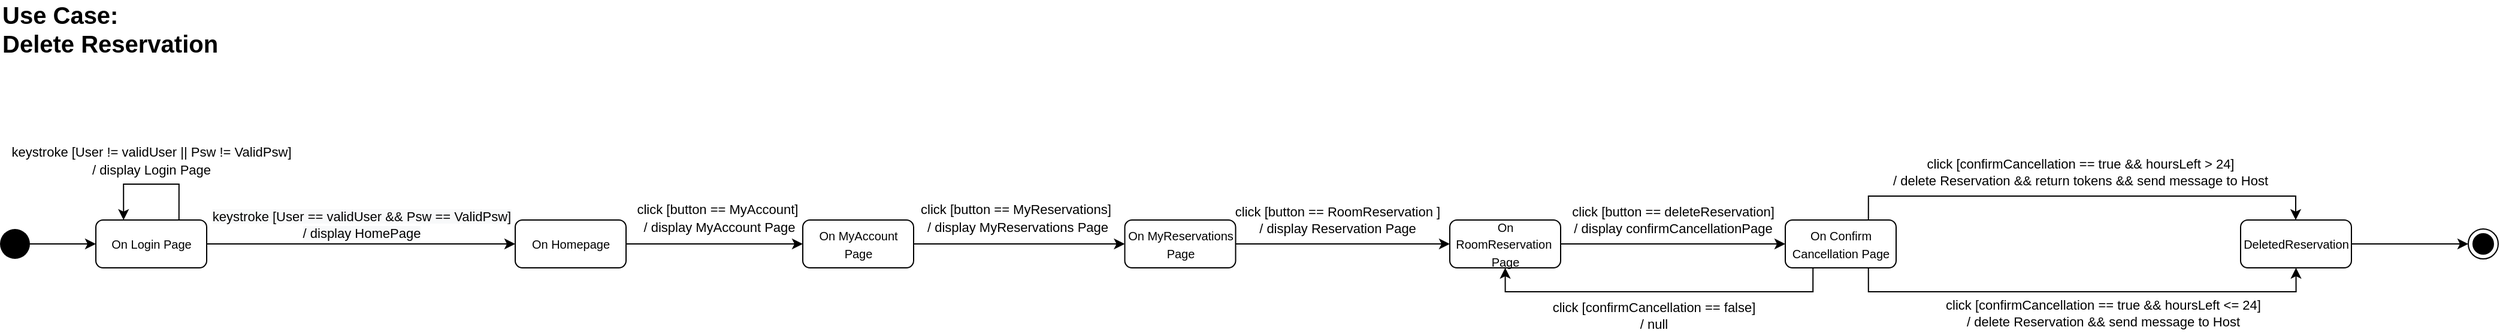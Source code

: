 <mxfile version="14.0.0" type="github">
  <diagram id="Sy-a1GYnmS4wTFmJo3Hj" name="Page-1">
    <mxGraphModel dx="1038" dy="548" grid="1" gridSize="10" guides="1" tooltips="1" connect="1" arrows="1" fold="1" page="1" pageScale="1" pageWidth="827" pageHeight="1169" math="0" shadow="0">
      <root>
        <mxCell id="0" />
        <mxCell id="1" parent="0" />
        <mxCell id="TPo1pg6oQU_OulfIT7Oh-1" value="&lt;b style=&quot;font-size: 20px&quot;&gt;&lt;font style=&quot;font-size: 20px&quot;&gt;Use Case:&lt;br&gt;&lt;/font&gt;&lt;/b&gt;&lt;div style=&quot;font-size: 20px&quot;&gt;&lt;b&gt;Delete Reservation&lt;/b&gt;&lt;/div&gt;" style="text;html=1;align=left;verticalAlign=middle;resizable=0;points=[];autosize=1;" parent="1" vertex="1">
          <mxGeometry x="60" y="80" width="200" height="40" as="geometry" />
        </mxCell>
        <mxCell id="TPo1pg6oQU_OulfIT7Oh-2" style="edgeStyle=orthogonalEdgeStyle;rounded=0;orthogonalLoop=1;jettySize=auto;html=1;" parent="1" source="TPo1pg6oQU_OulfIT7Oh-3" target="TPo1pg6oQU_OulfIT7Oh-5" edge="1">
          <mxGeometry relative="1" as="geometry" />
        </mxCell>
        <mxCell id="TPo1pg6oQU_OulfIT7Oh-3" value="" style="ellipse;fillColor=#000000;strokeColor=none;" parent="1" vertex="1">
          <mxGeometry x="60" y="267.5" width="25" height="25" as="geometry" />
        </mxCell>
        <mxCell id="TPo1pg6oQU_OulfIT7Oh-4" style="edgeStyle=orthogonalEdgeStyle;rounded=0;orthogonalLoop=1;jettySize=auto;html=1;exitX=1;exitY=0.5;exitDx=0;exitDy=0;" parent="1" source="TPo1pg6oQU_OulfIT7Oh-5" target="TPo1pg6oQU_OulfIT7Oh-6" edge="1">
          <mxGeometry relative="1" as="geometry" />
        </mxCell>
        <mxCell id="TPo1pg6oQU_OulfIT7Oh-5" value="&lt;span style=&quot;font-size: 10px&quot;&gt;On Login Page&lt;/span&gt;" style="rounded=1;whiteSpace=wrap;html=1;strokeWidth=1;" parent="1" vertex="1">
          <mxGeometry x="140" y="260" width="92.5" height="40" as="geometry" />
        </mxCell>
        <mxCell id="TPo1pg6oQU_OulfIT7Oh-6" value="&lt;span style=&quot;font-size: 10px&quot;&gt;On Homepage&lt;/span&gt;" style="rounded=1;whiteSpace=wrap;html=1;strokeWidth=1;" parent="1" vertex="1">
          <mxGeometry x="490" y="260" width="92.5" height="40" as="geometry" />
        </mxCell>
        <mxCell id="TPo1pg6oQU_OulfIT7Oh-7" value="&lt;font style=&quot;font-size: 11px&quot;&gt;keystroke [User != validUser || Psw != ValidPsw]&lt;br&gt;/ display Login Page&lt;/font&gt;" style="text;html=1;align=center;verticalAlign=middle;resizable=0;points=[];autosize=1;" parent="1" vertex="1">
          <mxGeometry x="61.25" y="195" width="250" height="30" as="geometry" />
        </mxCell>
        <mxCell id="TPo1pg6oQU_OulfIT7Oh-8" value="&lt;font style=&quot;font-size: 11px&quot;&gt;&lt;span style=&quot;color: rgb(0 , 0 , 0) ; font-family: &amp;#34;helvetica&amp;#34; ; font-style: normal ; font-weight: 400 ; letter-spacing: normal ; text-indent: 0px ; text-transform: none ; word-spacing: 0px ; background-color: rgb(248 , 249 , 250) ; display: inline ; float: none&quot;&gt;keystroke [User == validUser &amp;amp;&amp;amp; Psw == ValidPsw]&lt;/span&gt;&lt;br style=&quot;color: rgb(0 , 0 , 0) ; font-family: &amp;#34;helvetica&amp;#34; ; font-style: normal ; font-weight: 400 ; letter-spacing: normal ; text-indent: 0px ; text-transform: none ; word-spacing: 0px ; background-color: rgb(248 , 249 , 250)&quot;&gt;&lt;span style=&quot;color: rgb(0 , 0 , 0) ; font-family: &amp;#34;helvetica&amp;#34; ; font-style: normal ; font-weight: 400 ; letter-spacing: normal ; text-indent: 0px ; text-transform: none ; word-spacing: 0px ; background-color: rgb(248 , 249 , 250) ; display: inline ; float: none&quot;&gt;/ display HomePage&lt;/span&gt;&lt;/font&gt;" style="text;whiteSpace=wrap;html=1;align=center;" parent="1" vertex="1">
          <mxGeometry x="232.5" y="242.5" width="257.5" height="50" as="geometry" />
        </mxCell>
        <mxCell id="TPo1pg6oQU_OulfIT7Oh-9" style="edgeStyle=orthogonalEdgeStyle;rounded=0;orthogonalLoop=1;jettySize=auto;html=1;exitX=0.75;exitY=0;exitDx=0;exitDy=0;entryX=0.25;entryY=0;entryDx=0;entryDy=0;" parent="1" source="TPo1pg6oQU_OulfIT7Oh-5" target="TPo1pg6oQU_OulfIT7Oh-5" edge="1">
          <mxGeometry relative="1" as="geometry">
            <Array as="points">
              <mxPoint x="209" y="230" />
              <mxPoint x="163" y="230" />
            </Array>
          </mxGeometry>
        </mxCell>
        <mxCell id="TPo1pg6oQU_OulfIT7Oh-10" style="edgeStyle=orthogonalEdgeStyle;rounded=0;orthogonalLoop=1;jettySize=auto;html=1;exitX=1;exitY=0.5;exitDx=0;exitDy=0;entryX=0;entryY=0.5;entryDx=0;entryDy=0;" parent="1" edge="1" target="TPo1pg6oQU_OulfIT7Oh-13" source="TPo1pg6oQU_OulfIT7Oh-6">
          <mxGeometry relative="1" as="geometry">
            <mxPoint x="700" y="280" as="targetPoint" />
            <mxPoint x="610" y="280" as="sourcePoint" />
          </mxGeometry>
        </mxCell>
        <mxCell id="TPo1pg6oQU_OulfIT7Oh-11" value="&lt;font style=&quot;font-size: 11px&quot;&gt;click [button == MyAccount]&amp;nbsp;&lt;br&gt;/ display MyAccount Page&lt;br&gt;&lt;/font&gt;" style="text;html=1;align=center;verticalAlign=middle;resizable=0;points=[];autosize=1;" parent="1" vertex="1">
          <mxGeometry x="585" y="242.5" width="150" height="30" as="geometry" />
        </mxCell>
        <mxCell id="TPo1pg6oQU_OulfIT7Oh-12" style="edgeStyle=orthogonalEdgeStyle;rounded=0;orthogonalLoop=1;jettySize=auto;html=1;exitX=1;exitY=0.5;exitDx=0;exitDy=0;entryX=0;entryY=0.5;entryDx=0;entryDy=0;" parent="1" source="TPo1pg6oQU_OulfIT7Oh-13" target="TPo1pg6oQU_OulfIT7Oh-15" edge="1">
          <mxGeometry relative="1" as="geometry" />
        </mxCell>
        <mxCell id="TPo1pg6oQU_OulfIT7Oh-13" value="&lt;span style=&quot;font-size: 10px&quot;&gt;On MyAccount Page&lt;/span&gt;" style="rounded=1;whiteSpace=wrap;html=1;strokeWidth=1;" parent="1" vertex="1">
          <mxGeometry x="730" y="260" width="92.5" height="40" as="geometry" />
        </mxCell>
        <mxCell id="TPo1pg6oQU_OulfIT7Oh-19" style="edgeStyle=orthogonalEdgeStyle;rounded=0;orthogonalLoop=1;jettySize=auto;html=1;exitX=1;exitY=0.5;exitDx=0;exitDy=0;entryX=0;entryY=0.5;entryDx=0;entryDy=0;" parent="1" source="TPo1pg6oQU_OulfIT7Oh-15" target="TPo1pg6oQU_OulfIT7Oh-18" edge="1">
          <mxGeometry relative="1" as="geometry" />
        </mxCell>
        <mxCell id="TPo1pg6oQU_OulfIT7Oh-20" value="click [button == RoomReservation ]&lt;br&gt;/ display Reservation Page" style="edgeLabel;html=1;align=center;verticalAlign=middle;resizable=0;points=[];" parent="TPo1pg6oQU_OulfIT7Oh-19" vertex="1" connectable="0">
          <mxGeometry x="-0.25" relative="1" as="geometry">
            <mxPoint x="17.1" y="-20" as="offset" />
          </mxGeometry>
        </mxCell>
        <mxCell id="TPo1pg6oQU_OulfIT7Oh-15" value="&lt;span style=&quot;font-size: 10px&quot;&gt;On MyReservations Page&lt;/span&gt;" style="rounded=1;whiteSpace=wrap;html=1;strokeWidth=1;" parent="1" vertex="1">
          <mxGeometry x="998.75" y="260" width="92.5" height="40" as="geometry" />
        </mxCell>
        <mxCell id="TPo1pg6oQU_OulfIT7Oh-16" value="&lt;font style=&quot;font-size: 11px&quot;&gt;click [button == MyReservations]&amp;nbsp;&lt;br&gt;/ display MyReservations Page&lt;br&gt;&lt;/font&gt;" style="text;html=1;align=center;verticalAlign=middle;resizable=0;points=[];autosize=1;" parent="1" vertex="1">
          <mxGeometry x="818.75" y="242.5" width="180" height="30" as="geometry" />
        </mxCell>
        <mxCell id="TPo1pg6oQU_OulfIT7Oh-22" style="edgeStyle=orthogonalEdgeStyle;rounded=0;orthogonalLoop=1;jettySize=auto;html=1;exitX=1;exitY=0.5;exitDx=0;exitDy=0;entryX=0;entryY=0.5;entryDx=0;entryDy=0;" parent="1" source="TPo1pg6oQU_OulfIT7Oh-18" target="TPo1pg6oQU_OulfIT7Oh-21" edge="1">
          <mxGeometry relative="1" as="geometry" />
        </mxCell>
        <mxCell id="TPo1pg6oQU_OulfIT7Oh-23" value="click [button == deleteReservation]&lt;br&gt;/ display confirmCancellationPage" style="edgeLabel;html=1;align=center;verticalAlign=middle;resizable=0;points=[];" parent="TPo1pg6oQU_OulfIT7Oh-22" vertex="1" connectable="0">
          <mxGeometry x="-0.174" relative="1" as="geometry">
            <mxPoint x="15.9" y="-20" as="offset" />
          </mxGeometry>
        </mxCell>
        <mxCell id="TPo1pg6oQU_OulfIT7Oh-18" value="&lt;span style=&quot;font-size: 10px&quot;&gt;On RoomReservation&amp;nbsp; Page&lt;/span&gt;" style="rounded=1;whiteSpace=wrap;html=1;strokeWidth=1;" parent="1" vertex="1">
          <mxGeometry x="1270" y="260" width="92.5" height="40" as="geometry" />
        </mxCell>
        <mxCell id="TPo1pg6oQU_OulfIT7Oh-25" style="edgeStyle=orthogonalEdgeStyle;rounded=0;orthogonalLoop=1;jettySize=auto;html=1;exitX=0.75;exitY=0;exitDx=0;exitDy=0;" parent="1" source="TPo1pg6oQU_OulfIT7Oh-21" target="Mvh5Mc5C0CMx6wv9Dtu0-1" edge="1">
          <mxGeometry relative="1" as="geometry">
            <mxPoint x="1910" y="270" as="targetPoint" />
            <Array as="points">
              <mxPoint x="1619" y="240" />
              <mxPoint x="1976" y="240" />
            </Array>
          </mxGeometry>
        </mxCell>
        <mxCell id="TPo1pg6oQU_OulfIT7Oh-26" value="click [confirmCancellation == true &amp;amp;&amp;amp; hoursLeft &amp;gt; 24]&lt;br&gt;/ delete Reservation &amp;amp;&amp;amp; return tokens &amp;amp;&amp;amp; send message to Host" style="edgeLabel;html=1;align=center;verticalAlign=middle;resizable=0;points=[];" parent="TPo1pg6oQU_OulfIT7Oh-25" vertex="1" connectable="0">
          <mxGeometry x="-0.233" relative="1" as="geometry">
            <mxPoint x="44.5" y="-20" as="offset" />
          </mxGeometry>
        </mxCell>
        <mxCell id="TPo1pg6oQU_OulfIT7Oh-27" style="edgeStyle=orthogonalEdgeStyle;rounded=0;orthogonalLoop=1;jettySize=auto;html=1;exitX=0.25;exitY=1;exitDx=0;exitDy=0;entryX=0.5;entryY=1;entryDx=0;entryDy=0;" parent="1" source="TPo1pg6oQU_OulfIT7Oh-21" target="TPo1pg6oQU_OulfIT7Oh-18" edge="1">
          <mxGeometry relative="1" as="geometry">
            <Array as="points">
              <mxPoint x="1493" y="320" />
              <mxPoint x="1246" y="320" />
            </Array>
          </mxGeometry>
        </mxCell>
        <mxCell id="TPo1pg6oQU_OulfIT7Oh-28" value="click [confirmCancellation == false]&lt;br&gt;/ null" style="edgeLabel;html=1;align=center;verticalAlign=middle;resizable=0;points=[];" parent="TPo1pg6oQU_OulfIT7Oh-27" vertex="1" connectable="0">
          <mxGeometry x="-0.152" y="-2" relative="1" as="geometry">
            <mxPoint x="-27.52" y="22" as="offset" />
          </mxGeometry>
        </mxCell>
        <mxCell id="TPo1pg6oQU_OulfIT7Oh-30" style="edgeStyle=orthogonalEdgeStyle;rounded=0;orthogonalLoop=1;jettySize=auto;html=1;exitX=0.75;exitY=1;exitDx=0;exitDy=0;entryX=0.5;entryY=1;entryDx=0;entryDy=0;" parent="1" source="TPo1pg6oQU_OulfIT7Oh-21" target="Mvh5Mc5C0CMx6wv9Dtu0-1" edge="1">
          <mxGeometry relative="1" as="geometry">
            <mxPoint x="1910" y="290" as="targetPoint" />
            <Array as="points">
              <mxPoint x="1619" y="320" />
              <mxPoint x="1976" y="320" />
            </Array>
          </mxGeometry>
        </mxCell>
        <mxCell id="TPo1pg6oQU_OulfIT7Oh-31" value="click [confirmCancellation == true &amp;amp;&amp;amp; hoursLeft &amp;lt;= 24]&lt;br&gt;/ delete Reservation &amp;amp;&amp;amp; send message to Host" style="edgeLabel;html=1;align=center;verticalAlign=middle;resizable=0;points=[];" parent="TPo1pg6oQU_OulfIT7Oh-30" vertex="1" connectable="0">
          <mxGeometry x="0.067" y="1" relative="1" as="geometry">
            <mxPoint x="3.6" y="19" as="offset" />
          </mxGeometry>
        </mxCell>
        <mxCell id="TPo1pg6oQU_OulfIT7Oh-21" value="&lt;span style=&quot;font-size: 10px&quot;&gt;On Confirm Cancellation Page&lt;/span&gt;" style="rounded=1;whiteSpace=wrap;html=1;strokeWidth=1;" parent="1" vertex="1">
          <mxGeometry x="1550" y="260" width="92.5" height="40" as="geometry" />
        </mxCell>
        <mxCell id="TPo1pg6oQU_OulfIT7Oh-37" value="" style="ellipse;html=1;shape=endState;fillColor=#000000;strokeColor=#000000;" parent="1" vertex="1">
          <mxGeometry x="2120" y="267.5" width="25" height="25" as="geometry" />
        </mxCell>
        <mxCell id="Mvh5Mc5C0CMx6wv9Dtu0-2" style="edgeStyle=orthogonalEdgeStyle;rounded=0;orthogonalLoop=1;jettySize=auto;html=1;exitX=1;exitY=0.5;exitDx=0;exitDy=0;entryX=0;entryY=0.5;entryDx=0;entryDy=0;" edge="1" parent="1" source="Mvh5Mc5C0CMx6wv9Dtu0-1" target="TPo1pg6oQU_OulfIT7Oh-37">
          <mxGeometry relative="1" as="geometry" />
        </mxCell>
        <mxCell id="Mvh5Mc5C0CMx6wv9Dtu0-1" value="&lt;span style=&quot;font-size: 10px&quot;&gt;DeletedReservation&lt;/span&gt;" style="rounded=1;whiteSpace=wrap;html=1;strokeWidth=1;" vertex="1" parent="1">
          <mxGeometry x="1930" y="260" width="92.5" height="40" as="geometry" />
        </mxCell>
      </root>
    </mxGraphModel>
  </diagram>
</mxfile>
